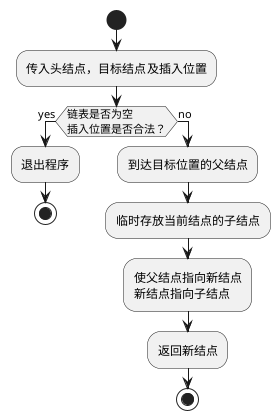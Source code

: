 @startuml
start
:传入头结点，目标结点及插入位置;
if (链表是否为空\n插入位置是否合法？) then (yes)
    :退出程序;
    stop
else (no)
    :到达目标位置的父结点;
    :临时存放当前结点的子结点;
    :使父结点指向新结点\n新结点指向子结点;
    :返回新结点;
stop
@enduml